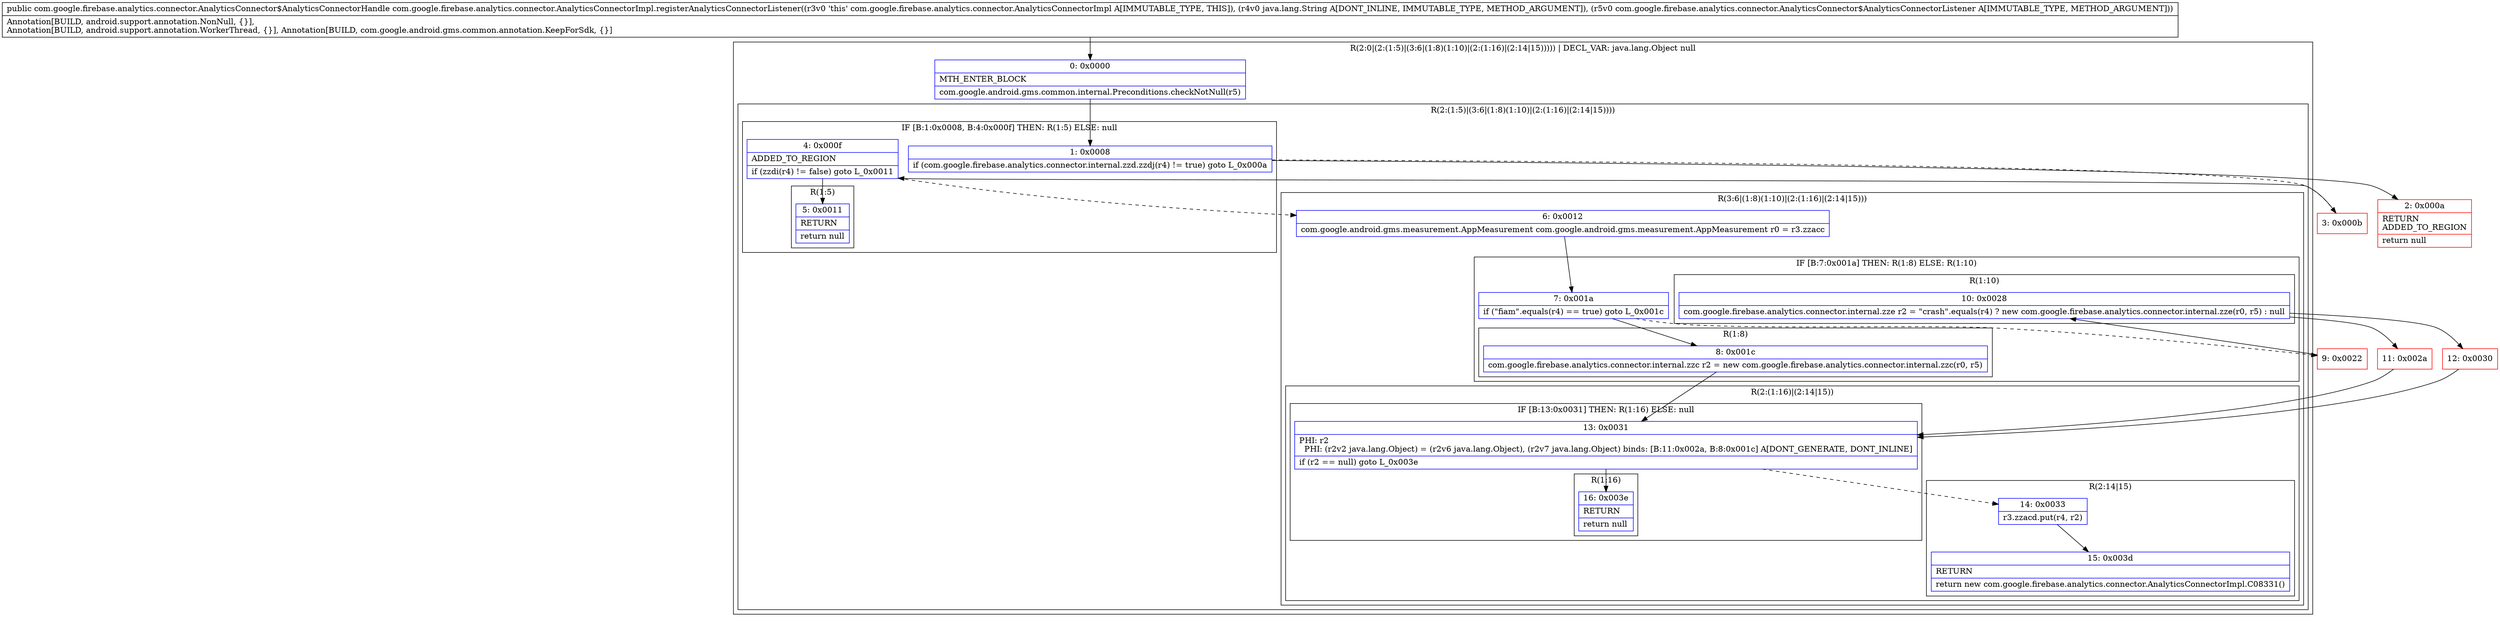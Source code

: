 digraph "CFG forcom.google.firebase.analytics.connector.AnalyticsConnectorImpl.registerAnalyticsConnectorListener(Ljava\/lang\/String;Lcom\/google\/firebase\/analytics\/connector\/AnalyticsConnector$AnalyticsConnectorListener;)Lcom\/google\/firebase\/analytics\/connector\/AnalyticsConnector$AnalyticsConnectorHandle;" {
subgraph cluster_Region_546808614 {
label = "R(2:0|(2:(1:5)|(3:6|(1:8)(1:10)|(2:(1:16)|(2:14|15))))) | DECL_VAR: java.lang.Object null\l";
node [shape=record,color=blue];
Node_0 [shape=record,label="{0\:\ 0x0000|MTH_ENTER_BLOCK\l|com.google.android.gms.common.internal.Preconditions.checkNotNull(r5)\l}"];
subgraph cluster_Region_1463632585 {
label = "R(2:(1:5)|(3:6|(1:8)(1:10)|(2:(1:16)|(2:14|15))))";
node [shape=record,color=blue];
subgraph cluster_IfRegion_826539883 {
label = "IF [B:1:0x0008, B:4:0x000f] THEN: R(1:5) ELSE: null";
node [shape=record,color=blue];
Node_1 [shape=record,label="{1\:\ 0x0008|if (com.google.firebase.analytics.connector.internal.zzd.zzdj(r4) != true) goto L_0x000a\l}"];
Node_4 [shape=record,label="{4\:\ 0x000f|ADDED_TO_REGION\l|if (zzdi(r4) != false) goto L_0x0011\l}"];
subgraph cluster_Region_1804832392 {
label = "R(1:5)";
node [shape=record,color=blue];
Node_5 [shape=record,label="{5\:\ 0x0011|RETURN\l|return null\l}"];
}
}
subgraph cluster_Region_372090910 {
label = "R(3:6|(1:8)(1:10)|(2:(1:16)|(2:14|15)))";
node [shape=record,color=blue];
Node_6 [shape=record,label="{6\:\ 0x0012|com.google.android.gms.measurement.AppMeasurement com.google.android.gms.measurement.AppMeasurement r0 = r3.zzacc\l}"];
subgraph cluster_IfRegion_1988136527 {
label = "IF [B:7:0x001a] THEN: R(1:8) ELSE: R(1:10)";
node [shape=record,color=blue];
Node_7 [shape=record,label="{7\:\ 0x001a|if (\"fiam\".equals(r4) == true) goto L_0x001c\l}"];
subgraph cluster_Region_1071539078 {
label = "R(1:8)";
node [shape=record,color=blue];
Node_8 [shape=record,label="{8\:\ 0x001c|com.google.firebase.analytics.connector.internal.zzc r2 = new com.google.firebase.analytics.connector.internal.zzc(r0, r5)\l}"];
}
subgraph cluster_Region_1739879727 {
label = "R(1:10)";
node [shape=record,color=blue];
Node_10 [shape=record,label="{10\:\ 0x0028|com.google.firebase.analytics.connector.internal.zze r2 = \"crash\".equals(r4) ? new com.google.firebase.analytics.connector.internal.zze(r0, r5) : null\l}"];
}
}
subgraph cluster_Region_1268162908 {
label = "R(2:(1:16)|(2:14|15))";
node [shape=record,color=blue];
subgraph cluster_IfRegion_1694545890 {
label = "IF [B:13:0x0031] THEN: R(1:16) ELSE: null";
node [shape=record,color=blue];
Node_13 [shape=record,label="{13\:\ 0x0031|PHI: r2 \l  PHI: (r2v2 java.lang.Object) = (r2v6 java.lang.Object), (r2v7 java.lang.Object) binds: [B:11:0x002a, B:8:0x001c] A[DONT_GENERATE, DONT_INLINE]\l|if (r2 == null) goto L_0x003e\l}"];
subgraph cluster_Region_311464452 {
label = "R(1:16)";
node [shape=record,color=blue];
Node_16 [shape=record,label="{16\:\ 0x003e|RETURN\l|return null\l}"];
}
}
subgraph cluster_Region_1611699439 {
label = "R(2:14|15)";
node [shape=record,color=blue];
Node_14 [shape=record,label="{14\:\ 0x0033|r3.zzacd.put(r4, r2)\l}"];
Node_15 [shape=record,label="{15\:\ 0x003d|RETURN\l|return new com.google.firebase.analytics.connector.AnalyticsConnectorImpl.C08331()\l}"];
}
}
}
}
}
Node_2 [shape=record,color=red,label="{2\:\ 0x000a|RETURN\lADDED_TO_REGION\l|return null\l}"];
Node_3 [shape=record,color=red,label="{3\:\ 0x000b}"];
Node_9 [shape=record,color=red,label="{9\:\ 0x0022}"];
Node_11 [shape=record,color=red,label="{11\:\ 0x002a}"];
Node_12 [shape=record,color=red,label="{12\:\ 0x0030}"];
MethodNode[shape=record,label="{public com.google.firebase.analytics.connector.AnalyticsConnector$AnalyticsConnectorHandle com.google.firebase.analytics.connector.AnalyticsConnectorImpl.registerAnalyticsConnectorListener((r3v0 'this' com.google.firebase.analytics.connector.AnalyticsConnectorImpl A[IMMUTABLE_TYPE, THIS]), (r4v0 java.lang.String A[DONT_INLINE, IMMUTABLE_TYPE, METHOD_ARGUMENT]), (r5v0 com.google.firebase.analytics.connector.AnalyticsConnector$AnalyticsConnectorListener A[IMMUTABLE_TYPE, METHOD_ARGUMENT]))  | Annotation[BUILD, android.support.annotation.NonNull, \{\}], \lAnnotation[BUILD, android.support.annotation.WorkerThread, \{\}], Annotation[BUILD, com.google.android.gms.common.annotation.KeepForSdk, \{\}]\l}"];
MethodNode -> Node_0;
Node_0 -> Node_1;
Node_1 -> Node_2;
Node_1 -> Node_3[style=dashed];
Node_4 -> Node_5;
Node_4 -> Node_6[style=dashed];
Node_6 -> Node_7;
Node_7 -> Node_8;
Node_7 -> Node_9[style=dashed];
Node_8 -> Node_13;
Node_10 -> Node_11;
Node_10 -> Node_12;
Node_13 -> Node_14[style=dashed];
Node_13 -> Node_16;
Node_14 -> Node_15;
Node_3 -> Node_4;
Node_9 -> Node_10;
Node_11 -> Node_13;
Node_12 -> Node_13;
}

